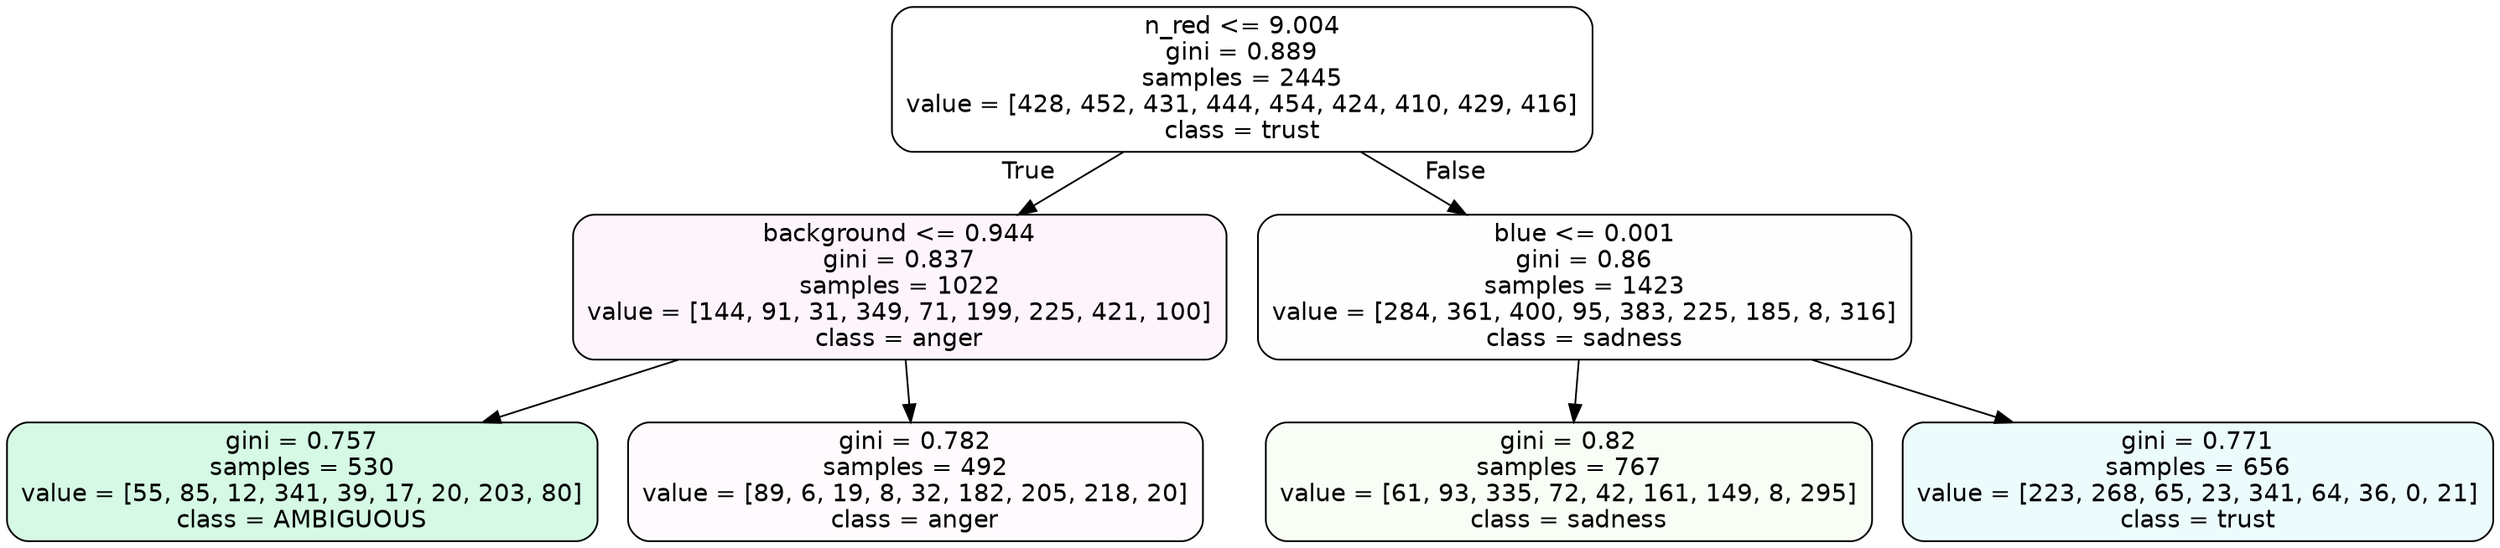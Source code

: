 digraph Tree {
node [shape=box, style="filled, rounded", color="black", fontname=helvetica] ;
edge [fontname=helvetica] ;
0 [label="n_red <= 9.004\ngini = 0.889\nsamples = 2445\nvalue = [428, 452, 431, 444, 454, 424, 410, 429, 416]\nclass = trust", fillcolor="#39d7e500"] ;
1 [label="background <= 0.944\ngini = 0.837\nsamples = 1022\nvalue = [144, 91, 31, 349, 71, 199, 225, 421, 100]\nclass = anger", fillcolor="#e539d70e"] ;
0 -> 1 [labeldistance=2.5, labelangle=45, headlabel="True"] ;
2 [label="gini = 0.757\nsamples = 530\nvalue = [55, 85, 12, 341, 39, 17, 20, 203, 80]\nclass = AMBIGUOUS", fillcolor="#39e58136"] ;
1 -> 2 ;
3 [label="gini = 0.782\nsamples = 492\nvalue = [89, 6, 19, 8, 32, 182, 205, 218, 20]\nclass = anger", fillcolor="#e539d706"] ;
1 -> 3 ;
4 [label="blue <= 0.001\ngini = 0.86\nsamples = 1423\nvalue = [284, 361, 400, 95, 383, 225, 185, 8, 316]\nclass = sadness", fillcolor="#64e53902"] ;
0 -> 4 [labeldistance=2.5, labelangle=-45, headlabel="False"] ;
5 [label="gini = 0.82\nsamples = 767\nvalue = [61, 93, 335, 72, 42, 161, 149, 8, 295]\nclass = sadness", fillcolor="#64e5390b"] ;
4 -> 5 ;
6 [label="gini = 0.771\nsamples = 656\nvalue = [223, 268, 65, 23, 341, 64, 36, 0, 21]\nclass = trust", fillcolor="#39d7e518"] ;
4 -> 6 ;
}